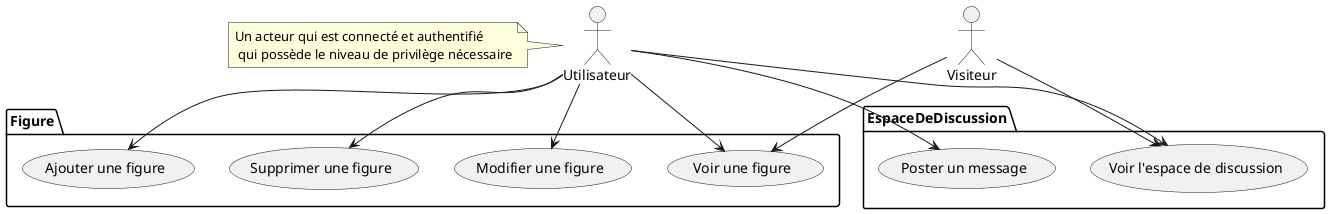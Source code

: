 @startuml Espace de discussion
'https://plantuml.com/use-case-diagram

actor Utilisateur
actor Visiteur

note left of Utilisateur: Un acteur qui est connecté et authentifié \n qui possède le niveau de privilège nécessaire

package Figure {
    usecase "Ajouter une figure" as AddFigure
    usecase "Modifier une figure" as EditFigure
    usecase "Supprimer une figure" as DeleteFigure
    usecase "Voir une figure" as ShowFigure

}
package EspaceDeDiscussion {
 usecase "Voir l'espace de discussion" as ReadChatSpace
 usecase "Poster un message" as WriteChatSpace
}

Visiteur --> ShowFigure
Utilisateur --> AddFigure
Utilisateur --> EditFigure
Utilisateur --> DeleteFigure
Utilisateur --> ShowFigure

Visiteur --> ReadChatSpace
Utilisateur --> ReadChatSpace
Utilisateur --> WriteChatSpace
@enduml